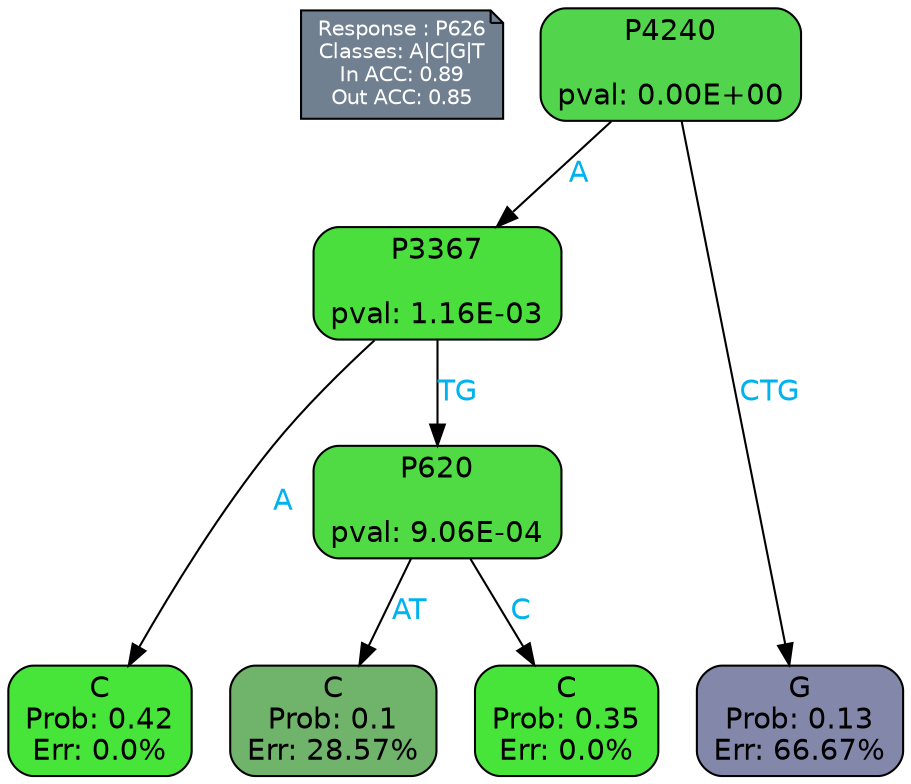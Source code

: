 digraph Tree {
node [shape=box, style="filled, rounded", color="black", fontname=helvetica] ;
graph [ranksep=equally, splines=polylines, bgcolor=transparent, dpi=600] ;
edge [fontname=helvetica] ;
LEGEND [label="Response : P626
Classes: A|C|G|T
In ACC: 0.89
Out ACC: 0.85
",shape=note,align=left,style=filled,fillcolor="slategray",fontcolor="white",fontsize=10];1 [label="P4240

pval: 0.00E+00", fillcolor="#52d44c"] ;
2 [label="P3367

pval: 1.16E-03", fillcolor="#4bdf3e"] ;
3 [label="C
Prob: 0.42
Err: 0.0%", fillcolor="#47e539"] ;
4 [label="P620

pval: 9.06E-04", fillcolor="#50da43"] ;
5 [label="C
Prob: 0.1
Err: 28.57%", fillcolor="#70b36a"] ;
6 [label="C
Prob: 0.35
Err: 0.0%", fillcolor="#47e539"] ;
7 [label="G
Prob: 0.13
Err: 66.67%", fillcolor="#8388ab"] ;
1 -> 2 [label="A",fontcolor=deepskyblue2] ;
1 -> 7 [label="CTG",fontcolor=deepskyblue2] ;
2 -> 3 [label="A",fontcolor=deepskyblue2] ;
2 -> 4 [label="TG",fontcolor=deepskyblue2] ;
4 -> 5 [label="AT",fontcolor=deepskyblue2] ;
4 -> 6 [label="C",fontcolor=deepskyblue2] ;
{rank = same; 3;5;6;7;}{rank = same; LEGEND;1;}}